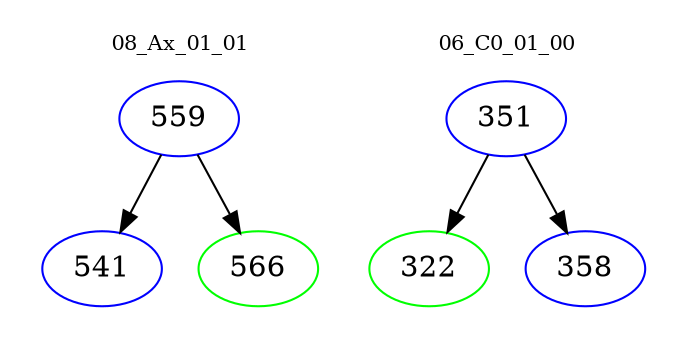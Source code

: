 digraph{
subgraph cluster_0 {
color = white
label = "08_Ax_01_01";
fontsize=10;
T0_559 [label="559", color="blue"]
T0_559 -> T0_541 [color="black"]
T0_541 [label="541", color="blue"]
T0_559 -> T0_566 [color="black"]
T0_566 [label="566", color="green"]
}
subgraph cluster_1 {
color = white
label = "06_C0_01_00";
fontsize=10;
T1_351 [label="351", color="blue"]
T1_351 -> T1_322 [color="black"]
T1_322 [label="322", color="green"]
T1_351 -> T1_358 [color="black"]
T1_358 [label="358", color="blue"]
}
}
